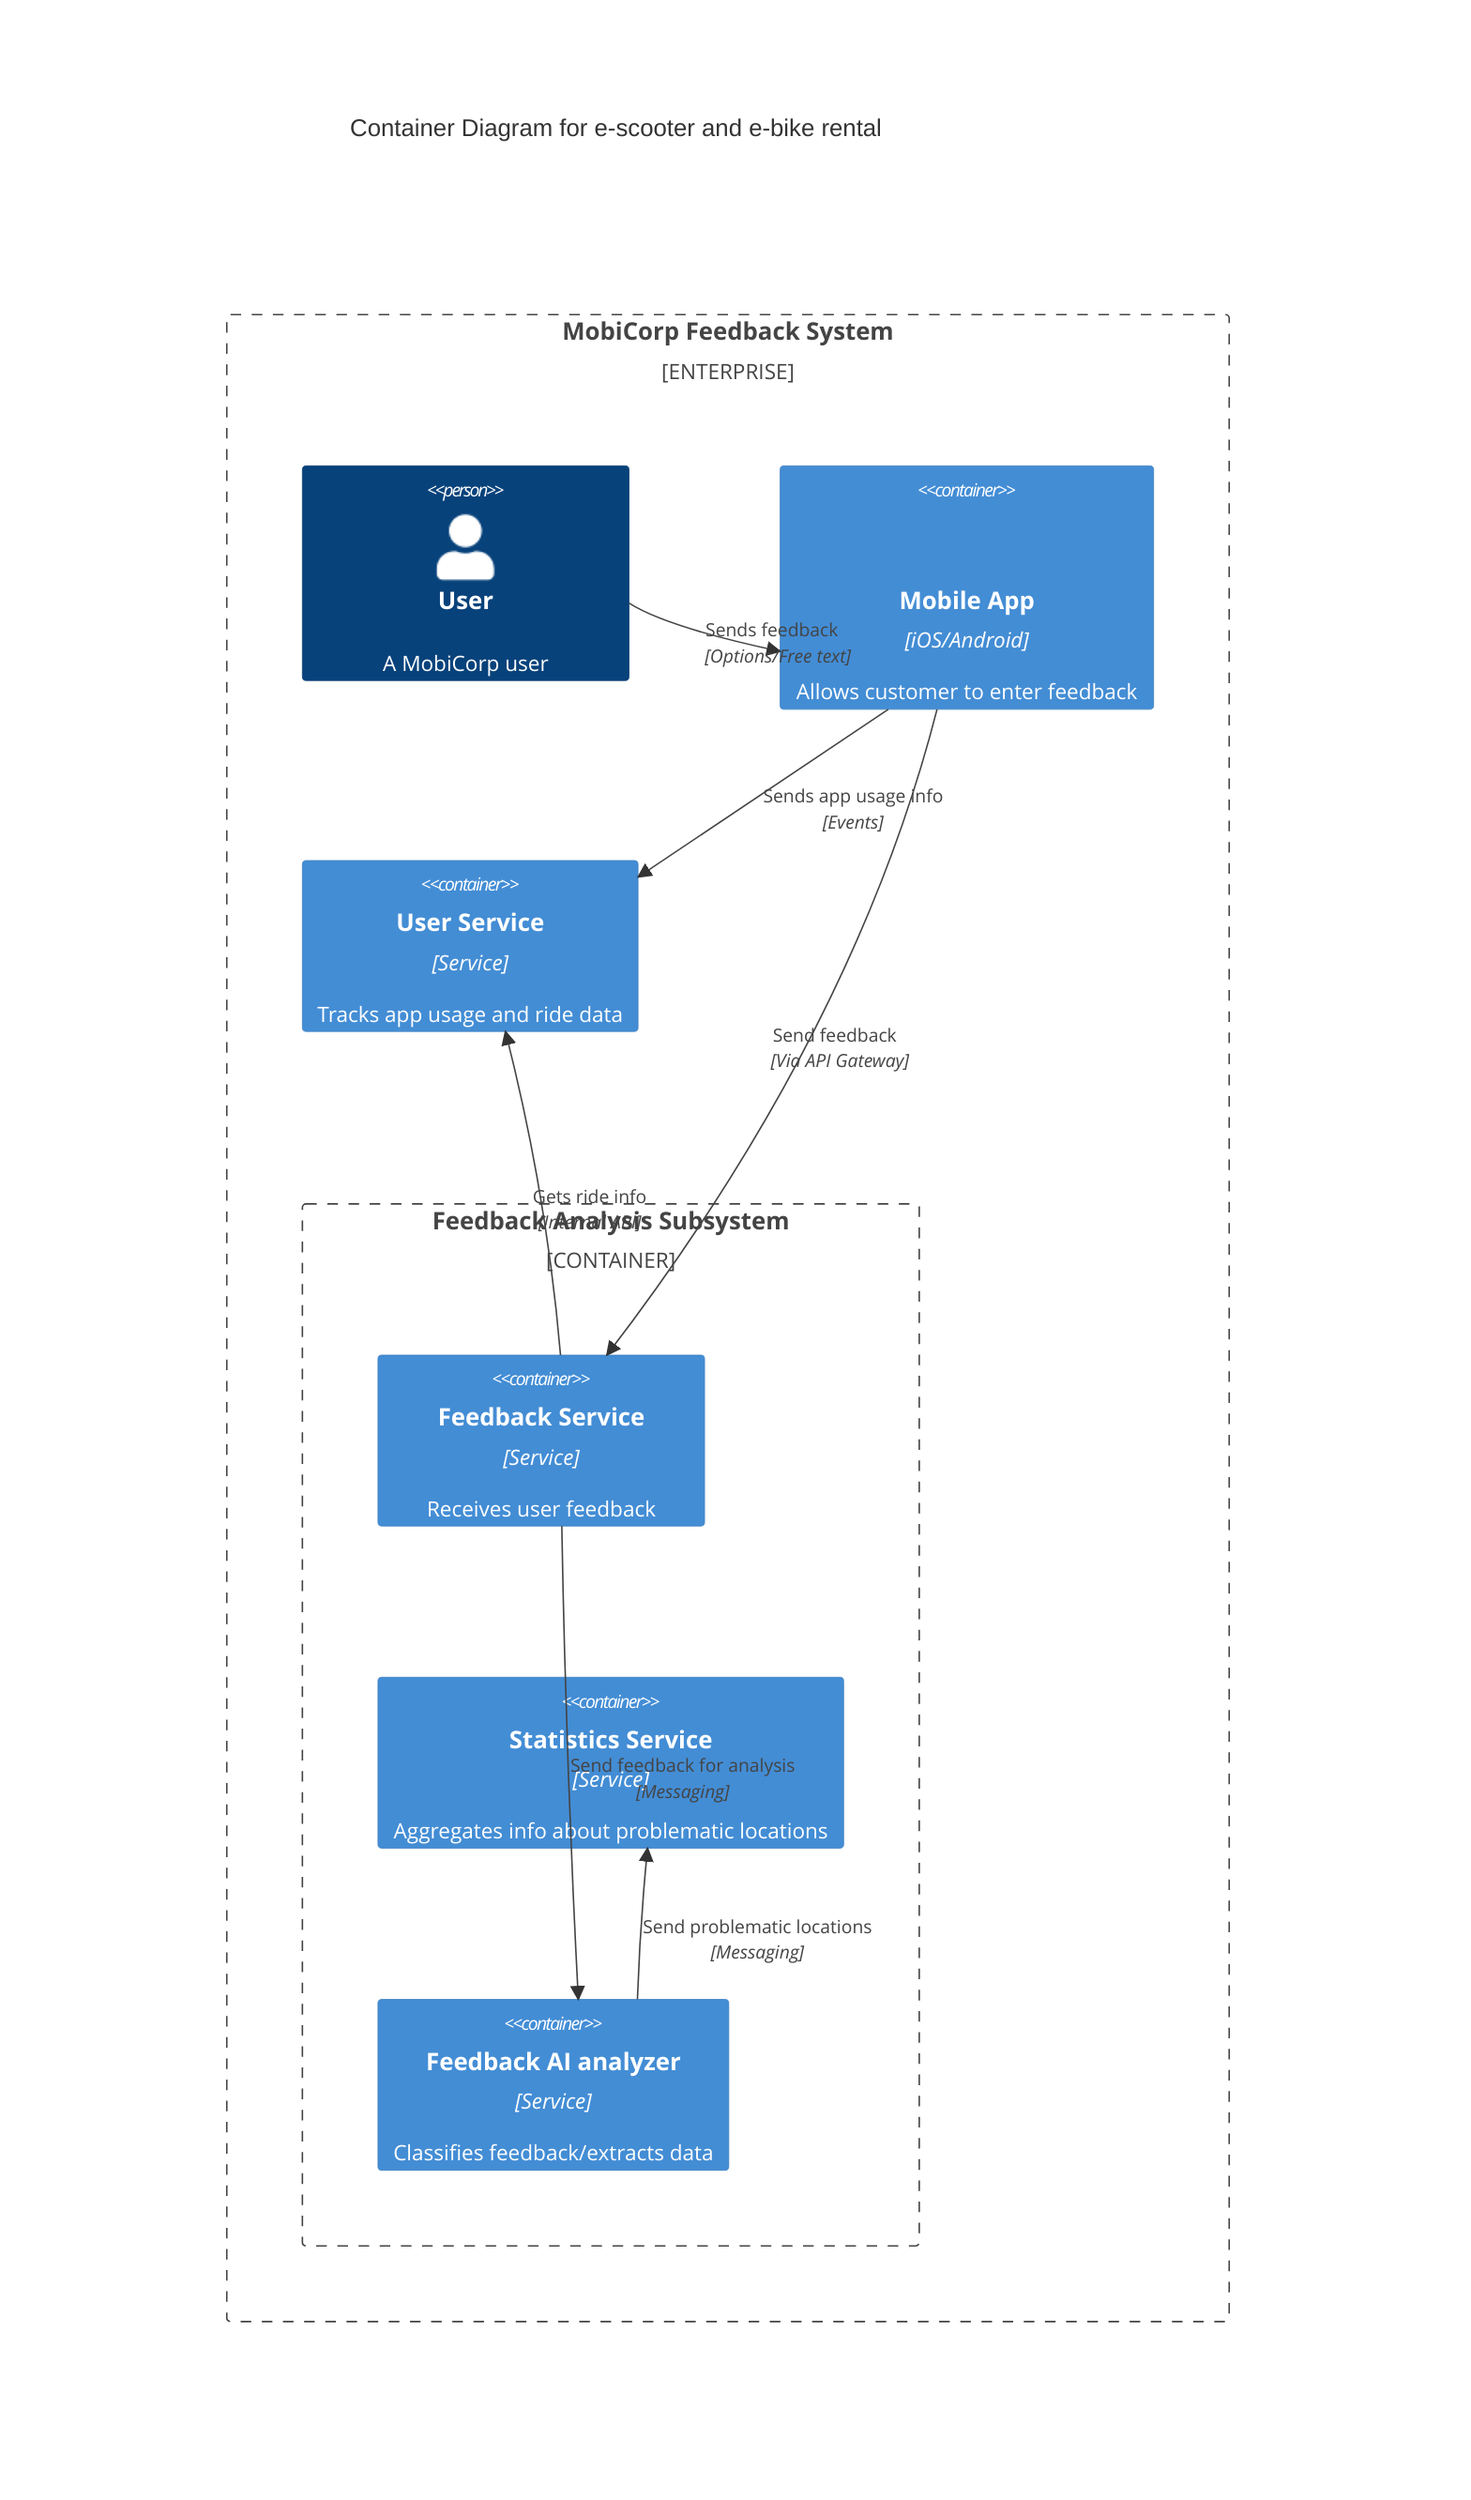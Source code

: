 C4Container
    title Container Diagram for e-scooter and e-bike rental
    UpdateLayoutConfig($c4ShapeInRow="2", $c4BoundaryInRow="1")
    Enterprise_Boundary(b1, "MobiCorp Feedback System") {
        Person(user, "User", "A MobiCorp user")
        Container(mobile, "Mobile App", "iOS/Android", "Allows customer to enter feedback", "Via API Gateway")
        Container(userService, "User Service", "Service", "Tracks app usage and ride data")

        Container_Boundary(c1, "Feedback Analysis Subsystem") {
            Container(feedbackService, "Feedback Service", "Service", "Receives user feedback")
            Container(statisticsService, "Statistics Service", "Service", "Aggregates info about problematic locations")
            Container(feedbackAiAnalyzer, "Feedback AI analyzer", "Service", "Classifies feedback/extracts data")
        }
    }

    Rel(mobile, userService, "Sends app usage info", "Events")
    Rel(user, mobile, "Sends feedback", "Options/Free text")
    Rel(mobile, feedbackService, "Send feedback", "Via API Gateway")
    Rel(feedbackService, feedbackAiAnalyzer, "Send feedback for analysis", "Messaging")
    Rel(feedbackAiAnalyzer, statisticsService, "Send problematic locations", "Messaging")
    Rel(feedbackService, userService, "Gets ride info", "Internal API")